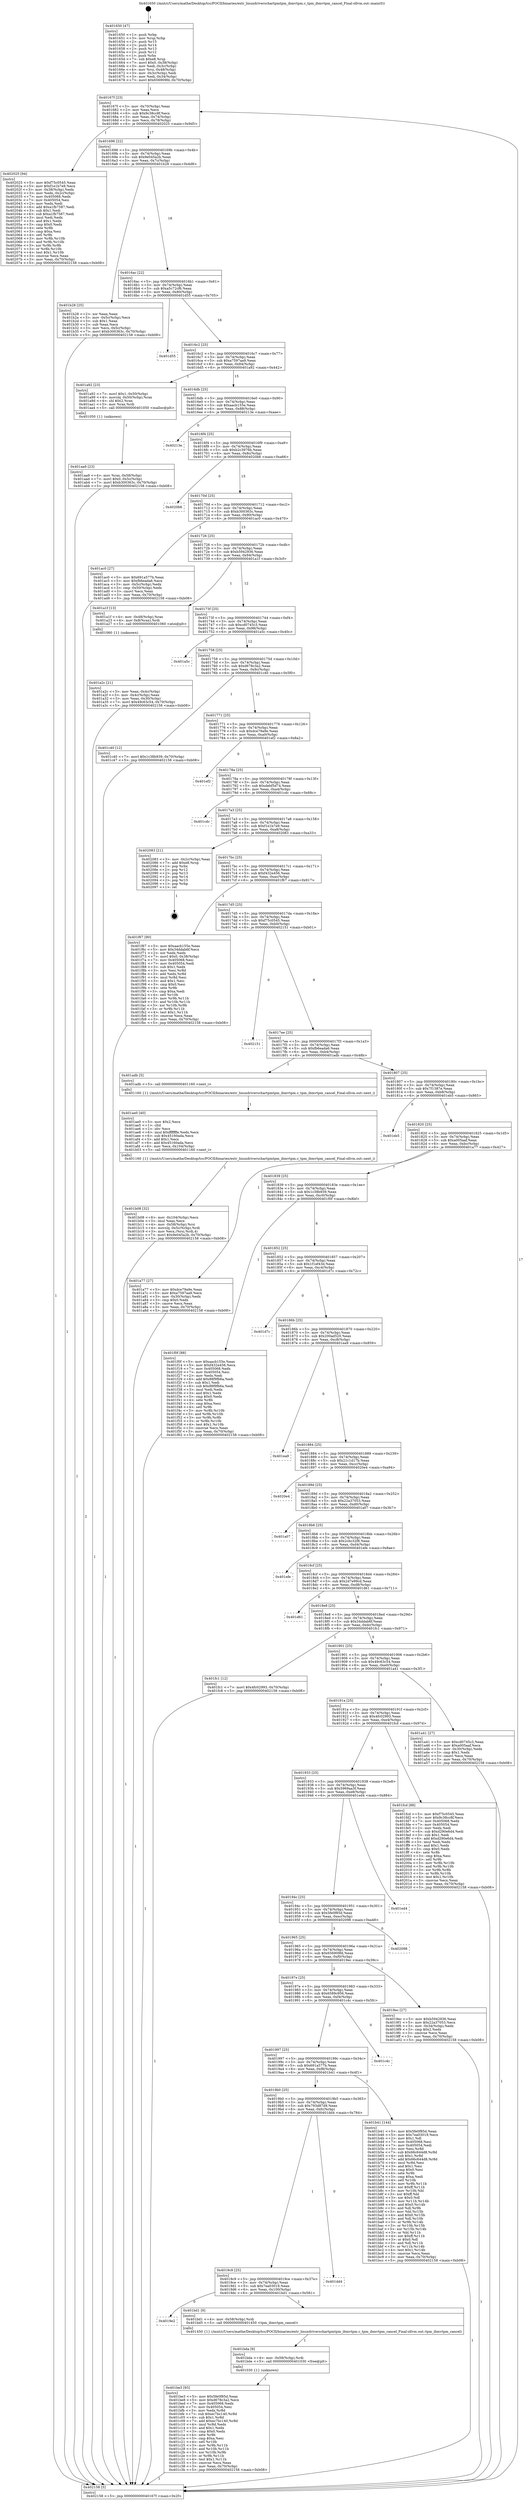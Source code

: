 digraph "0x401650" {
  label = "0x401650 (/mnt/c/Users/mathe/Desktop/tcc/POCII/binaries/extr_linuxdriverschartpmtpm_ibmvtpm.c_tpm_ibmvtpm_cancel_Final-ollvm.out::main(0))"
  labelloc = "t"
  node[shape=record]

  Entry [label="",width=0.3,height=0.3,shape=circle,fillcolor=black,style=filled]
  "0x40167f" [label="{
     0x40167f [23]\l
     | [instrs]\l
     &nbsp;&nbsp;0x40167f \<+3\>: mov -0x70(%rbp),%eax\l
     &nbsp;&nbsp;0x401682 \<+2\>: mov %eax,%ecx\l
     &nbsp;&nbsp;0x401684 \<+6\>: sub $0x9c38cc8f,%ecx\l
     &nbsp;&nbsp;0x40168a \<+3\>: mov %eax,-0x74(%rbp)\l
     &nbsp;&nbsp;0x40168d \<+3\>: mov %ecx,-0x78(%rbp)\l
     &nbsp;&nbsp;0x401690 \<+6\>: je 0000000000402025 \<main+0x9d5\>\l
  }"]
  "0x402025" [label="{
     0x402025 [94]\l
     | [instrs]\l
     &nbsp;&nbsp;0x402025 \<+5\>: mov $0xf75c0545,%eax\l
     &nbsp;&nbsp;0x40202a \<+5\>: mov $0xf1e1b7e9,%ecx\l
     &nbsp;&nbsp;0x40202f \<+3\>: mov -0x38(%rbp),%edx\l
     &nbsp;&nbsp;0x402032 \<+3\>: mov %edx,-0x2c(%rbp)\l
     &nbsp;&nbsp;0x402035 \<+7\>: mov 0x405068,%edx\l
     &nbsp;&nbsp;0x40203c \<+7\>: mov 0x405054,%esi\l
     &nbsp;&nbsp;0x402043 \<+2\>: mov %edx,%edi\l
     &nbsp;&nbsp;0x402045 \<+6\>: add $0xa1fb7587,%edi\l
     &nbsp;&nbsp;0x40204b \<+3\>: sub $0x1,%edi\l
     &nbsp;&nbsp;0x40204e \<+6\>: sub $0xa1fb7587,%edi\l
     &nbsp;&nbsp;0x402054 \<+3\>: imul %edi,%edx\l
     &nbsp;&nbsp;0x402057 \<+3\>: and $0x1,%edx\l
     &nbsp;&nbsp;0x40205a \<+3\>: cmp $0x0,%edx\l
     &nbsp;&nbsp;0x40205d \<+4\>: sete %r8b\l
     &nbsp;&nbsp;0x402061 \<+3\>: cmp $0xa,%esi\l
     &nbsp;&nbsp;0x402064 \<+4\>: setl %r9b\l
     &nbsp;&nbsp;0x402068 \<+3\>: mov %r8b,%r10b\l
     &nbsp;&nbsp;0x40206b \<+3\>: and %r9b,%r10b\l
     &nbsp;&nbsp;0x40206e \<+3\>: xor %r9b,%r8b\l
     &nbsp;&nbsp;0x402071 \<+3\>: or %r8b,%r10b\l
     &nbsp;&nbsp;0x402074 \<+4\>: test $0x1,%r10b\l
     &nbsp;&nbsp;0x402078 \<+3\>: cmovne %ecx,%eax\l
     &nbsp;&nbsp;0x40207b \<+3\>: mov %eax,-0x70(%rbp)\l
     &nbsp;&nbsp;0x40207e \<+5\>: jmp 0000000000402158 \<main+0xb08\>\l
  }"]
  "0x401696" [label="{
     0x401696 [22]\l
     | [instrs]\l
     &nbsp;&nbsp;0x401696 \<+5\>: jmp 000000000040169b \<main+0x4b\>\l
     &nbsp;&nbsp;0x40169b \<+3\>: mov -0x74(%rbp),%eax\l
     &nbsp;&nbsp;0x40169e \<+5\>: sub $0x9e045a2b,%eax\l
     &nbsp;&nbsp;0x4016a3 \<+3\>: mov %eax,-0x7c(%rbp)\l
     &nbsp;&nbsp;0x4016a6 \<+6\>: je 0000000000401b28 \<main+0x4d8\>\l
  }"]
  Exit [label="",width=0.3,height=0.3,shape=circle,fillcolor=black,style=filled,peripheries=2]
  "0x401b28" [label="{
     0x401b28 [25]\l
     | [instrs]\l
     &nbsp;&nbsp;0x401b28 \<+2\>: xor %eax,%eax\l
     &nbsp;&nbsp;0x401b2a \<+3\>: mov -0x5c(%rbp),%ecx\l
     &nbsp;&nbsp;0x401b2d \<+3\>: sub $0x1,%eax\l
     &nbsp;&nbsp;0x401b30 \<+2\>: sub %eax,%ecx\l
     &nbsp;&nbsp;0x401b32 \<+3\>: mov %ecx,-0x5c(%rbp)\l
     &nbsp;&nbsp;0x401b35 \<+7\>: movl $0xb300363c,-0x70(%rbp)\l
     &nbsp;&nbsp;0x401b3c \<+5\>: jmp 0000000000402158 \<main+0xb08\>\l
  }"]
  "0x4016ac" [label="{
     0x4016ac [22]\l
     | [instrs]\l
     &nbsp;&nbsp;0x4016ac \<+5\>: jmp 00000000004016b1 \<main+0x61\>\l
     &nbsp;&nbsp;0x4016b1 \<+3\>: mov -0x74(%rbp),%eax\l
     &nbsp;&nbsp;0x4016b4 \<+5\>: sub $0xa5c72cf6,%eax\l
     &nbsp;&nbsp;0x4016b9 \<+3\>: mov %eax,-0x80(%rbp)\l
     &nbsp;&nbsp;0x4016bc \<+6\>: je 0000000000401d55 \<main+0x705\>\l
  }"]
  "0x401be3" [label="{
     0x401be3 [93]\l
     | [instrs]\l
     &nbsp;&nbsp;0x401be3 \<+5\>: mov $0x5fe0f85d,%eax\l
     &nbsp;&nbsp;0x401be8 \<+5\>: mov $0xd678c3a2,%ecx\l
     &nbsp;&nbsp;0x401bed \<+7\>: mov 0x405068,%edx\l
     &nbsp;&nbsp;0x401bf4 \<+7\>: mov 0x405054,%esi\l
     &nbsp;&nbsp;0x401bfb \<+3\>: mov %edx,%r8d\l
     &nbsp;&nbsp;0x401bfe \<+7\>: sub $0xec7bc140,%r8d\l
     &nbsp;&nbsp;0x401c05 \<+4\>: sub $0x1,%r8d\l
     &nbsp;&nbsp;0x401c09 \<+7\>: add $0xec7bc140,%r8d\l
     &nbsp;&nbsp;0x401c10 \<+4\>: imul %r8d,%edx\l
     &nbsp;&nbsp;0x401c14 \<+3\>: and $0x1,%edx\l
     &nbsp;&nbsp;0x401c17 \<+3\>: cmp $0x0,%edx\l
     &nbsp;&nbsp;0x401c1a \<+4\>: sete %r9b\l
     &nbsp;&nbsp;0x401c1e \<+3\>: cmp $0xa,%esi\l
     &nbsp;&nbsp;0x401c21 \<+4\>: setl %r10b\l
     &nbsp;&nbsp;0x401c25 \<+3\>: mov %r9b,%r11b\l
     &nbsp;&nbsp;0x401c28 \<+3\>: and %r10b,%r11b\l
     &nbsp;&nbsp;0x401c2b \<+3\>: xor %r10b,%r9b\l
     &nbsp;&nbsp;0x401c2e \<+3\>: or %r9b,%r11b\l
     &nbsp;&nbsp;0x401c31 \<+4\>: test $0x1,%r11b\l
     &nbsp;&nbsp;0x401c35 \<+3\>: cmovne %ecx,%eax\l
     &nbsp;&nbsp;0x401c38 \<+3\>: mov %eax,-0x70(%rbp)\l
     &nbsp;&nbsp;0x401c3b \<+5\>: jmp 0000000000402158 \<main+0xb08\>\l
  }"]
  "0x401d55" [label="{
     0x401d55\l
  }", style=dashed]
  "0x4016c2" [label="{
     0x4016c2 [25]\l
     | [instrs]\l
     &nbsp;&nbsp;0x4016c2 \<+5\>: jmp 00000000004016c7 \<main+0x77\>\l
     &nbsp;&nbsp;0x4016c7 \<+3\>: mov -0x74(%rbp),%eax\l
     &nbsp;&nbsp;0x4016ca \<+5\>: sub $0xa7597aa9,%eax\l
     &nbsp;&nbsp;0x4016cf \<+6\>: mov %eax,-0x84(%rbp)\l
     &nbsp;&nbsp;0x4016d5 \<+6\>: je 0000000000401a92 \<main+0x442\>\l
  }"]
  "0x401bda" [label="{
     0x401bda [9]\l
     | [instrs]\l
     &nbsp;&nbsp;0x401bda \<+4\>: mov -0x58(%rbp),%rdi\l
     &nbsp;&nbsp;0x401bde \<+5\>: call 0000000000401030 \<free@plt\>\l
     | [calls]\l
     &nbsp;&nbsp;0x401030 \{1\} (unknown)\l
  }"]
  "0x401a92" [label="{
     0x401a92 [23]\l
     | [instrs]\l
     &nbsp;&nbsp;0x401a92 \<+7\>: movl $0x1,-0x50(%rbp)\l
     &nbsp;&nbsp;0x401a99 \<+4\>: movslq -0x50(%rbp),%rax\l
     &nbsp;&nbsp;0x401a9d \<+4\>: shl $0x2,%rax\l
     &nbsp;&nbsp;0x401aa1 \<+3\>: mov %rax,%rdi\l
     &nbsp;&nbsp;0x401aa4 \<+5\>: call 0000000000401050 \<malloc@plt\>\l
     | [calls]\l
     &nbsp;&nbsp;0x401050 \{1\} (unknown)\l
  }"]
  "0x4016db" [label="{
     0x4016db [25]\l
     | [instrs]\l
     &nbsp;&nbsp;0x4016db \<+5\>: jmp 00000000004016e0 \<main+0x90\>\l
     &nbsp;&nbsp;0x4016e0 \<+3\>: mov -0x74(%rbp),%eax\l
     &nbsp;&nbsp;0x4016e3 \<+5\>: sub $0xaacb155e,%eax\l
     &nbsp;&nbsp;0x4016e8 \<+6\>: mov %eax,-0x88(%rbp)\l
     &nbsp;&nbsp;0x4016ee \<+6\>: je 000000000040213e \<main+0xaee\>\l
  }"]
  "0x4019e2" [label="{
     0x4019e2\l
  }", style=dashed]
  "0x40213e" [label="{
     0x40213e\l
  }", style=dashed]
  "0x4016f4" [label="{
     0x4016f4 [25]\l
     | [instrs]\l
     &nbsp;&nbsp;0x4016f4 \<+5\>: jmp 00000000004016f9 \<main+0xa9\>\l
     &nbsp;&nbsp;0x4016f9 \<+3\>: mov -0x74(%rbp),%eax\l
     &nbsp;&nbsp;0x4016fc \<+5\>: sub $0xb2c3976b,%eax\l
     &nbsp;&nbsp;0x401701 \<+6\>: mov %eax,-0x8c(%rbp)\l
     &nbsp;&nbsp;0x401707 \<+6\>: je 00000000004020b6 \<main+0xa66\>\l
  }"]
  "0x401bd1" [label="{
     0x401bd1 [9]\l
     | [instrs]\l
     &nbsp;&nbsp;0x401bd1 \<+4\>: mov -0x58(%rbp),%rdi\l
     &nbsp;&nbsp;0x401bd5 \<+5\>: call 0000000000401450 \<tpm_ibmvtpm_cancel\>\l
     | [calls]\l
     &nbsp;&nbsp;0x401450 \{1\} (/mnt/c/Users/mathe/Desktop/tcc/POCII/binaries/extr_linuxdriverschartpmtpm_ibmvtpm.c_tpm_ibmvtpm_cancel_Final-ollvm.out::tpm_ibmvtpm_cancel)\l
  }"]
  "0x4020b6" [label="{
     0x4020b6\l
  }", style=dashed]
  "0x40170d" [label="{
     0x40170d [25]\l
     | [instrs]\l
     &nbsp;&nbsp;0x40170d \<+5\>: jmp 0000000000401712 \<main+0xc2\>\l
     &nbsp;&nbsp;0x401712 \<+3\>: mov -0x74(%rbp),%eax\l
     &nbsp;&nbsp;0x401715 \<+5\>: sub $0xb300363c,%eax\l
     &nbsp;&nbsp;0x40171a \<+6\>: mov %eax,-0x90(%rbp)\l
     &nbsp;&nbsp;0x401720 \<+6\>: je 0000000000401ac0 \<main+0x470\>\l
  }"]
  "0x4019c9" [label="{
     0x4019c9 [25]\l
     | [instrs]\l
     &nbsp;&nbsp;0x4019c9 \<+5\>: jmp 00000000004019ce \<main+0x37e\>\l
     &nbsp;&nbsp;0x4019ce \<+3\>: mov -0x74(%rbp),%eax\l
     &nbsp;&nbsp;0x4019d1 \<+5\>: sub $0x7ea03019,%eax\l
     &nbsp;&nbsp;0x4019d6 \<+6\>: mov %eax,-0x100(%rbp)\l
     &nbsp;&nbsp;0x4019dc \<+6\>: je 0000000000401bd1 \<main+0x581\>\l
  }"]
  "0x401ac0" [label="{
     0x401ac0 [27]\l
     | [instrs]\l
     &nbsp;&nbsp;0x401ac0 \<+5\>: mov $0x691a577b,%eax\l
     &nbsp;&nbsp;0x401ac5 \<+5\>: mov $0xfb6eada6,%ecx\l
     &nbsp;&nbsp;0x401aca \<+3\>: mov -0x5c(%rbp),%edx\l
     &nbsp;&nbsp;0x401acd \<+3\>: cmp -0x50(%rbp),%edx\l
     &nbsp;&nbsp;0x401ad0 \<+3\>: cmovl %ecx,%eax\l
     &nbsp;&nbsp;0x401ad3 \<+3\>: mov %eax,-0x70(%rbp)\l
     &nbsp;&nbsp;0x401ad6 \<+5\>: jmp 0000000000402158 \<main+0xb08\>\l
  }"]
  "0x401726" [label="{
     0x401726 [25]\l
     | [instrs]\l
     &nbsp;&nbsp;0x401726 \<+5\>: jmp 000000000040172b \<main+0xdb\>\l
     &nbsp;&nbsp;0x40172b \<+3\>: mov -0x74(%rbp),%eax\l
     &nbsp;&nbsp;0x40172e \<+5\>: sub $0xb5942936,%eax\l
     &nbsp;&nbsp;0x401733 \<+6\>: mov %eax,-0x94(%rbp)\l
     &nbsp;&nbsp;0x401739 \<+6\>: je 0000000000401a1f \<main+0x3cf\>\l
  }"]
  "0x401dd4" [label="{
     0x401dd4\l
  }", style=dashed]
  "0x401a1f" [label="{
     0x401a1f [13]\l
     | [instrs]\l
     &nbsp;&nbsp;0x401a1f \<+4\>: mov -0x48(%rbp),%rax\l
     &nbsp;&nbsp;0x401a23 \<+4\>: mov 0x8(%rax),%rdi\l
     &nbsp;&nbsp;0x401a27 \<+5\>: call 0000000000401060 \<atoi@plt\>\l
     | [calls]\l
     &nbsp;&nbsp;0x401060 \{1\} (unknown)\l
  }"]
  "0x40173f" [label="{
     0x40173f [25]\l
     | [instrs]\l
     &nbsp;&nbsp;0x40173f \<+5\>: jmp 0000000000401744 \<main+0xf4\>\l
     &nbsp;&nbsp;0x401744 \<+3\>: mov -0x74(%rbp),%eax\l
     &nbsp;&nbsp;0x401747 \<+5\>: sub $0xcd0745c3,%eax\l
     &nbsp;&nbsp;0x40174c \<+6\>: mov %eax,-0x98(%rbp)\l
     &nbsp;&nbsp;0x401752 \<+6\>: je 0000000000401a5c \<main+0x40c\>\l
  }"]
  "0x4019b0" [label="{
     0x4019b0 [25]\l
     | [instrs]\l
     &nbsp;&nbsp;0x4019b0 \<+5\>: jmp 00000000004019b5 \<main+0x365\>\l
     &nbsp;&nbsp;0x4019b5 \<+3\>: mov -0x74(%rbp),%eax\l
     &nbsp;&nbsp;0x4019b8 \<+5\>: sub $0x793d87d9,%eax\l
     &nbsp;&nbsp;0x4019bd \<+6\>: mov %eax,-0xfc(%rbp)\l
     &nbsp;&nbsp;0x4019c3 \<+6\>: je 0000000000401dd4 \<main+0x784\>\l
  }"]
  "0x401a5c" [label="{
     0x401a5c\l
  }", style=dashed]
  "0x401758" [label="{
     0x401758 [25]\l
     | [instrs]\l
     &nbsp;&nbsp;0x401758 \<+5\>: jmp 000000000040175d \<main+0x10d\>\l
     &nbsp;&nbsp;0x40175d \<+3\>: mov -0x74(%rbp),%eax\l
     &nbsp;&nbsp;0x401760 \<+5\>: sub $0xd678c3a2,%eax\l
     &nbsp;&nbsp;0x401765 \<+6\>: mov %eax,-0x9c(%rbp)\l
     &nbsp;&nbsp;0x40176b \<+6\>: je 0000000000401c40 \<main+0x5f0\>\l
  }"]
  "0x401b41" [label="{
     0x401b41 [144]\l
     | [instrs]\l
     &nbsp;&nbsp;0x401b41 \<+5\>: mov $0x5fe0f85d,%eax\l
     &nbsp;&nbsp;0x401b46 \<+5\>: mov $0x7ea03019,%ecx\l
     &nbsp;&nbsp;0x401b4b \<+2\>: mov $0x1,%dl\l
     &nbsp;&nbsp;0x401b4d \<+7\>: mov 0x405068,%esi\l
     &nbsp;&nbsp;0x401b54 \<+7\>: mov 0x405054,%edi\l
     &nbsp;&nbsp;0x401b5b \<+3\>: mov %esi,%r8d\l
     &nbsp;&nbsp;0x401b5e \<+7\>: sub $0x66c644d8,%r8d\l
     &nbsp;&nbsp;0x401b65 \<+4\>: sub $0x1,%r8d\l
     &nbsp;&nbsp;0x401b69 \<+7\>: add $0x66c644d8,%r8d\l
     &nbsp;&nbsp;0x401b70 \<+4\>: imul %r8d,%esi\l
     &nbsp;&nbsp;0x401b74 \<+3\>: and $0x1,%esi\l
     &nbsp;&nbsp;0x401b77 \<+3\>: cmp $0x0,%esi\l
     &nbsp;&nbsp;0x401b7a \<+4\>: sete %r9b\l
     &nbsp;&nbsp;0x401b7e \<+3\>: cmp $0xa,%edi\l
     &nbsp;&nbsp;0x401b81 \<+4\>: setl %r10b\l
     &nbsp;&nbsp;0x401b85 \<+3\>: mov %r9b,%r11b\l
     &nbsp;&nbsp;0x401b88 \<+4\>: xor $0xff,%r11b\l
     &nbsp;&nbsp;0x401b8c \<+3\>: mov %r10b,%bl\l
     &nbsp;&nbsp;0x401b8f \<+3\>: xor $0xff,%bl\l
     &nbsp;&nbsp;0x401b92 \<+3\>: xor $0x0,%dl\l
     &nbsp;&nbsp;0x401b95 \<+3\>: mov %r11b,%r14b\l
     &nbsp;&nbsp;0x401b98 \<+4\>: and $0x0,%r14b\l
     &nbsp;&nbsp;0x401b9c \<+3\>: and %dl,%r9b\l
     &nbsp;&nbsp;0x401b9f \<+3\>: mov %bl,%r15b\l
     &nbsp;&nbsp;0x401ba2 \<+4\>: and $0x0,%r15b\l
     &nbsp;&nbsp;0x401ba6 \<+3\>: and %dl,%r10b\l
     &nbsp;&nbsp;0x401ba9 \<+3\>: or %r9b,%r14b\l
     &nbsp;&nbsp;0x401bac \<+3\>: or %r10b,%r15b\l
     &nbsp;&nbsp;0x401baf \<+3\>: xor %r15b,%r14b\l
     &nbsp;&nbsp;0x401bb2 \<+3\>: or %bl,%r11b\l
     &nbsp;&nbsp;0x401bb5 \<+4\>: xor $0xff,%r11b\l
     &nbsp;&nbsp;0x401bb9 \<+3\>: or $0x0,%dl\l
     &nbsp;&nbsp;0x401bbc \<+3\>: and %dl,%r11b\l
     &nbsp;&nbsp;0x401bbf \<+3\>: or %r11b,%r14b\l
     &nbsp;&nbsp;0x401bc2 \<+4\>: test $0x1,%r14b\l
     &nbsp;&nbsp;0x401bc6 \<+3\>: cmovne %ecx,%eax\l
     &nbsp;&nbsp;0x401bc9 \<+3\>: mov %eax,-0x70(%rbp)\l
     &nbsp;&nbsp;0x401bcc \<+5\>: jmp 0000000000402158 \<main+0xb08\>\l
  }"]
  "0x401c40" [label="{
     0x401c40 [12]\l
     | [instrs]\l
     &nbsp;&nbsp;0x401c40 \<+7\>: movl $0x1c38b939,-0x70(%rbp)\l
     &nbsp;&nbsp;0x401c47 \<+5\>: jmp 0000000000402158 \<main+0xb08\>\l
  }"]
  "0x401771" [label="{
     0x401771 [25]\l
     | [instrs]\l
     &nbsp;&nbsp;0x401771 \<+5\>: jmp 0000000000401776 \<main+0x126\>\l
     &nbsp;&nbsp;0x401776 \<+3\>: mov -0x74(%rbp),%eax\l
     &nbsp;&nbsp;0x401779 \<+5\>: sub $0xdce79a9e,%eax\l
     &nbsp;&nbsp;0x40177e \<+6\>: mov %eax,-0xa0(%rbp)\l
     &nbsp;&nbsp;0x401784 \<+6\>: je 0000000000401ef2 \<main+0x8a2\>\l
  }"]
  "0x401997" [label="{
     0x401997 [25]\l
     | [instrs]\l
     &nbsp;&nbsp;0x401997 \<+5\>: jmp 000000000040199c \<main+0x34c\>\l
     &nbsp;&nbsp;0x40199c \<+3\>: mov -0x74(%rbp),%eax\l
     &nbsp;&nbsp;0x40199f \<+5\>: sub $0x691a577b,%eax\l
     &nbsp;&nbsp;0x4019a4 \<+6\>: mov %eax,-0xf8(%rbp)\l
     &nbsp;&nbsp;0x4019aa \<+6\>: je 0000000000401b41 \<main+0x4f1\>\l
  }"]
  "0x401ef2" [label="{
     0x401ef2\l
  }", style=dashed]
  "0x40178a" [label="{
     0x40178a [25]\l
     | [instrs]\l
     &nbsp;&nbsp;0x40178a \<+5\>: jmp 000000000040178f \<main+0x13f\>\l
     &nbsp;&nbsp;0x40178f \<+3\>: mov -0x74(%rbp),%eax\l
     &nbsp;&nbsp;0x401792 \<+5\>: sub $0xdebf5d74,%eax\l
     &nbsp;&nbsp;0x401797 \<+6\>: mov %eax,-0xa4(%rbp)\l
     &nbsp;&nbsp;0x40179d \<+6\>: je 0000000000401cdc \<main+0x68c\>\l
  }"]
  "0x401c4c" [label="{
     0x401c4c\l
  }", style=dashed]
  "0x401cdc" [label="{
     0x401cdc\l
  }", style=dashed]
  "0x4017a3" [label="{
     0x4017a3 [25]\l
     | [instrs]\l
     &nbsp;&nbsp;0x4017a3 \<+5\>: jmp 00000000004017a8 \<main+0x158\>\l
     &nbsp;&nbsp;0x4017a8 \<+3\>: mov -0x74(%rbp),%eax\l
     &nbsp;&nbsp;0x4017ab \<+5\>: sub $0xf1e1b7e9,%eax\l
     &nbsp;&nbsp;0x4017b0 \<+6\>: mov %eax,-0xa8(%rbp)\l
     &nbsp;&nbsp;0x4017b6 \<+6\>: je 0000000000402083 \<main+0xa33\>\l
  }"]
  "0x401b08" [label="{
     0x401b08 [32]\l
     | [instrs]\l
     &nbsp;&nbsp;0x401b08 \<+6\>: mov -0x104(%rbp),%ecx\l
     &nbsp;&nbsp;0x401b0e \<+3\>: imul %eax,%ecx\l
     &nbsp;&nbsp;0x401b11 \<+4\>: mov -0x58(%rbp),%rsi\l
     &nbsp;&nbsp;0x401b15 \<+4\>: movslq -0x5c(%rbp),%rdi\l
     &nbsp;&nbsp;0x401b19 \<+3\>: mov %ecx,(%rsi,%rdi,4)\l
     &nbsp;&nbsp;0x401b1c \<+7\>: movl $0x9e045a2b,-0x70(%rbp)\l
     &nbsp;&nbsp;0x401b23 \<+5\>: jmp 0000000000402158 \<main+0xb08\>\l
  }"]
  "0x402083" [label="{
     0x402083 [21]\l
     | [instrs]\l
     &nbsp;&nbsp;0x402083 \<+3\>: mov -0x2c(%rbp),%eax\l
     &nbsp;&nbsp;0x402086 \<+7\>: add $0xe8,%rsp\l
     &nbsp;&nbsp;0x40208d \<+1\>: pop %rbx\l
     &nbsp;&nbsp;0x40208e \<+2\>: pop %r12\l
     &nbsp;&nbsp;0x402090 \<+2\>: pop %r13\l
     &nbsp;&nbsp;0x402092 \<+2\>: pop %r14\l
     &nbsp;&nbsp;0x402094 \<+2\>: pop %r15\l
     &nbsp;&nbsp;0x402096 \<+1\>: pop %rbp\l
     &nbsp;&nbsp;0x402097 \<+1\>: ret\l
  }"]
  "0x4017bc" [label="{
     0x4017bc [25]\l
     | [instrs]\l
     &nbsp;&nbsp;0x4017bc \<+5\>: jmp 00000000004017c1 \<main+0x171\>\l
     &nbsp;&nbsp;0x4017c1 \<+3\>: mov -0x74(%rbp),%eax\l
     &nbsp;&nbsp;0x4017c4 \<+5\>: sub $0xf432e456,%eax\l
     &nbsp;&nbsp;0x4017c9 \<+6\>: mov %eax,-0xac(%rbp)\l
     &nbsp;&nbsp;0x4017cf \<+6\>: je 0000000000401f67 \<main+0x917\>\l
  }"]
  "0x401ae0" [label="{
     0x401ae0 [40]\l
     | [instrs]\l
     &nbsp;&nbsp;0x401ae0 \<+5\>: mov $0x2,%ecx\l
     &nbsp;&nbsp;0x401ae5 \<+1\>: cltd\l
     &nbsp;&nbsp;0x401ae6 \<+2\>: idiv %ecx\l
     &nbsp;&nbsp;0x401ae8 \<+6\>: imul $0xfffffffe,%edx,%ecx\l
     &nbsp;&nbsp;0x401aee \<+6\>: sub $0x45160ada,%ecx\l
     &nbsp;&nbsp;0x401af4 \<+3\>: add $0x1,%ecx\l
     &nbsp;&nbsp;0x401af7 \<+6\>: add $0x45160ada,%ecx\l
     &nbsp;&nbsp;0x401afd \<+6\>: mov %ecx,-0x104(%rbp)\l
     &nbsp;&nbsp;0x401b03 \<+5\>: call 0000000000401160 \<next_i\>\l
     | [calls]\l
     &nbsp;&nbsp;0x401160 \{1\} (/mnt/c/Users/mathe/Desktop/tcc/POCII/binaries/extr_linuxdriverschartpmtpm_ibmvtpm.c_tpm_ibmvtpm_cancel_Final-ollvm.out::next_i)\l
  }"]
  "0x401f67" [label="{
     0x401f67 [90]\l
     | [instrs]\l
     &nbsp;&nbsp;0x401f67 \<+5\>: mov $0xaacb155e,%eax\l
     &nbsp;&nbsp;0x401f6c \<+5\>: mov $0x34ddab6f,%ecx\l
     &nbsp;&nbsp;0x401f71 \<+2\>: xor %edx,%edx\l
     &nbsp;&nbsp;0x401f73 \<+7\>: movl $0x0,-0x38(%rbp)\l
     &nbsp;&nbsp;0x401f7a \<+7\>: mov 0x405068,%esi\l
     &nbsp;&nbsp;0x401f81 \<+7\>: mov 0x405054,%edi\l
     &nbsp;&nbsp;0x401f88 \<+3\>: sub $0x1,%edx\l
     &nbsp;&nbsp;0x401f8b \<+3\>: mov %esi,%r8d\l
     &nbsp;&nbsp;0x401f8e \<+3\>: add %edx,%r8d\l
     &nbsp;&nbsp;0x401f91 \<+4\>: imul %r8d,%esi\l
     &nbsp;&nbsp;0x401f95 \<+3\>: and $0x1,%esi\l
     &nbsp;&nbsp;0x401f98 \<+3\>: cmp $0x0,%esi\l
     &nbsp;&nbsp;0x401f9b \<+4\>: sete %r9b\l
     &nbsp;&nbsp;0x401f9f \<+3\>: cmp $0xa,%edi\l
     &nbsp;&nbsp;0x401fa2 \<+4\>: setl %r10b\l
     &nbsp;&nbsp;0x401fa6 \<+3\>: mov %r9b,%r11b\l
     &nbsp;&nbsp;0x401fa9 \<+3\>: and %r10b,%r11b\l
     &nbsp;&nbsp;0x401fac \<+3\>: xor %r10b,%r9b\l
     &nbsp;&nbsp;0x401faf \<+3\>: or %r9b,%r11b\l
     &nbsp;&nbsp;0x401fb2 \<+4\>: test $0x1,%r11b\l
     &nbsp;&nbsp;0x401fb6 \<+3\>: cmovne %ecx,%eax\l
     &nbsp;&nbsp;0x401fb9 \<+3\>: mov %eax,-0x70(%rbp)\l
     &nbsp;&nbsp;0x401fbc \<+5\>: jmp 0000000000402158 \<main+0xb08\>\l
  }"]
  "0x4017d5" [label="{
     0x4017d5 [25]\l
     | [instrs]\l
     &nbsp;&nbsp;0x4017d5 \<+5\>: jmp 00000000004017da \<main+0x18a\>\l
     &nbsp;&nbsp;0x4017da \<+3\>: mov -0x74(%rbp),%eax\l
     &nbsp;&nbsp;0x4017dd \<+5\>: sub $0xf75c0545,%eax\l
     &nbsp;&nbsp;0x4017e2 \<+6\>: mov %eax,-0xb0(%rbp)\l
     &nbsp;&nbsp;0x4017e8 \<+6\>: je 0000000000402151 \<main+0xb01\>\l
  }"]
  "0x401aa9" [label="{
     0x401aa9 [23]\l
     | [instrs]\l
     &nbsp;&nbsp;0x401aa9 \<+4\>: mov %rax,-0x58(%rbp)\l
     &nbsp;&nbsp;0x401aad \<+7\>: movl $0x0,-0x5c(%rbp)\l
     &nbsp;&nbsp;0x401ab4 \<+7\>: movl $0xb300363c,-0x70(%rbp)\l
     &nbsp;&nbsp;0x401abb \<+5\>: jmp 0000000000402158 \<main+0xb08\>\l
  }"]
  "0x402151" [label="{
     0x402151\l
  }", style=dashed]
  "0x4017ee" [label="{
     0x4017ee [25]\l
     | [instrs]\l
     &nbsp;&nbsp;0x4017ee \<+5\>: jmp 00000000004017f3 \<main+0x1a3\>\l
     &nbsp;&nbsp;0x4017f3 \<+3\>: mov -0x74(%rbp),%eax\l
     &nbsp;&nbsp;0x4017f6 \<+5\>: sub $0xfb6eada6,%eax\l
     &nbsp;&nbsp;0x4017fb \<+6\>: mov %eax,-0xb4(%rbp)\l
     &nbsp;&nbsp;0x401801 \<+6\>: je 0000000000401adb \<main+0x48b\>\l
  }"]
  "0x401a2c" [label="{
     0x401a2c [21]\l
     | [instrs]\l
     &nbsp;&nbsp;0x401a2c \<+3\>: mov %eax,-0x4c(%rbp)\l
     &nbsp;&nbsp;0x401a2f \<+3\>: mov -0x4c(%rbp),%eax\l
     &nbsp;&nbsp;0x401a32 \<+3\>: mov %eax,-0x30(%rbp)\l
     &nbsp;&nbsp;0x401a35 \<+7\>: movl $0x49c63c54,-0x70(%rbp)\l
     &nbsp;&nbsp;0x401a3c \<+5\>: jmp 0000000000402158 \<main+0xb08\>\l
  }"]
  "0x401adb" [label="{
     0x401adb [5]\l
     | [instrs]\l
     &nbsp;&nbsp;0x401adb \<+5\>: call 0000000000401160 \<next_i\>\l
     | [calls]\l
     &nbsp;&nbsp;0x401160 \{1\} (/mnt/c/Users/mathe/Desktop/tcc/POCII/binaries/extr_linuxdriverschartpmtpm_ibmvtpm.c_tpm_ibmvtpm_cancel_Final-ollvm.out::next_i)\l
  }"]
  "0x401807" [label="{
     0x401807 [25]\l
     | [instrs]\l
     &nbsp;&nbsp;0x401807 \<+5\>: jmp 000000000040180c \<main+0x1bc\>\l
     &nbsp;&nbsp;0x40180c \<+3\>: mov -0x74(%rbp),%eax\l
     &nbsp;&nbsp;0x40180f \<+5\>: sub $0x7f1387e,%eax\l
     &nbsp;&nbsp;0x401814 \<+6\>: mov %eax,-0xb8(%rbp)\l
     &nbsp;&nbsp;0x40181a \<+6\>: je 0000000000401eb5 \<main+0x865\>\l
  }"]
  "0x401650" [label="{
     0x401650 [47]\l
     | [instrs]\l
     &nbsp;&nbsp;0x401650 \<+1\>: push %rbp\l
     &nbsp;&nbsp;0x401651 \<+3\>: mov %rsp,%rbp\l
     &nbsp;&nbsp;0x401654 \<+2\>: push %r15\l
     &nbsp;&nbsp;0x401656 \<+2\>: push %r14\l
     &nbsp;&nbsp;0x401658 \<+2\>: push %r13\l
     &nbsp;&nbsp;0x40165a \<+2\>: push %r12\l
     &nbsp;&nbsp;0x40165c \<+1\>: push %rbx\l
     &nbsp;&nbsp;0x40165d \<+7\>: sub $0xe8,%rsp\l
     &nbsp;&nbsp;0x401664 \<+7\>: movl $0x0,-0x38(%rbp)\l
     &nbsp;&nbsp;0x40166b \<+3\>: mov %edi,-0x3c(%rbp)\l
     &nbsp;&nbsp;0x40166e \<+4\>: mov %rsi,-0x48(%rbp)\l
     &nbsp;&nbsp;0x401672 \<+3\>: mov -0x3c(%rbp),%edi\l
     &nbsp;&nbsp;0x401675 \<+3\>: mov %edi,-0x34(%rbp)\l
     &nbsp;&nbsp;0x401678 \<+7\>: movl $0x656909fd,-0x70(%rbp)\l
  }"]
  "0x401eb5" [label="{
     0x401eb5\l
  }", style=dashed]
  "0x401820" [label="{
     0x401820 [25]\l
     | [instrs]\l
     &nbsp;&nbsp;0x401820 \<+5\>: jmp 0000000000401825 \<main+0x1d5\>\l
     &nbsp;&nbsp;0x401825 \<+3\>: mov -0x74(%rbp),%eax\l
     &nbsp;&nbsp;0x401828 \<+5\>: sub $0xa005aaf,%eax\l
     &nbsp;&nbsp;0x40182d \<+6\>: mov %eax,-0xbc(%rbp)\l
     &nbsp;&nbsp;0x401833 \<+6\>: je 0000000000401a77 \<main+0x427\>\l
  }"]
  "0x402158" [label="{
     0x402158 [5]\l
     | [instrs]\l
     &nbsp;&nbsp;0x402158 \<+5\>: jmp 000000000040167f \<main+0x2f\>\l
  }"]
  "0x401a77" [label="{
     0x401a77 [27]\l
     | [instrs]\l
     &nbsp;&nbsp;0x401a77 \<+5\>: mov $0xdce79a9e,%eax\l
     &nbsp;&nbsp;0x401a7c \<+5\>: mov $0xa7597aa9,%ecx\l
     &nbsp;&nbsp;0x401a81 \<+3\>: mov -0x30(%rbp),%edx\l
     &nbsp;&nbsp;0x401a84 \<+3\>: cmp $0x0,%edx\l
     &nbsp;&nbsp;0x401a87 \<+3\>: cmove %ecx,%eax\l
     &nbsp;&nbsp;0x401a8a \<+3\>: mov %eax,-0x70(%rbp)\l
     &nbsp;&nbsp;0x401a8d \<+5\>: jmp 0000000000402158 \<main+0xb08\>\l
  }"]
  "0x401839" [label="{
     0x401839 [25]\l
     | [instrs]\l
     &nbsp;&nbsp;0x401839 \<+5\>: jmp 000000000040183e \<main+0x1ee\>\l
     &nbsp;&nbsp;0x40183e \<+3\>: mov -0x74(%rbp),%eax\l
     &nbsp;&nbsp;0x401841 \<+5\>: sub $0x1c38b939,%eax\l
     &nbsp;&nbsp;0x401846 \<+6\>: mov %eax,-0xc0(%rbp)\l
     &nbsp;&nbsp;0x40184c \<+6\>: je 0000000000401f0f \<main+0x8bf\>\l
  }"]
  "0x40197e" [label="{
     0x40197e [25]\l
     | [instrs]\l
     &nbsp;&nbsp;0x40197e \<+5\>: jmp 0000000000401983 \<main+0x333\>\l
     &nbsp;&nbsp;0x401983 \<+3\>: mov -0x74(%rbp),%eax\l
     &nbsp;&nbsp;0x401986 \<+5\>: sub $0x6589c956,%eax\l
     &nbsp;&nbsp;0x40198b \<+6\>: mov %eax,-0xf4(%rbp)\l
     &nbsp;&nbsp;0x401991 \<+6\>: je 0000000000401c4c \<main+0x5fc\>\l
  }"]
  "0x401f0f" [label="{
     0x401f0f [88]\l
     | [instrs]\l
     &nbsp;&nbsp;0x401f0f \<+5\>: mov $0xaacb155e,%eax\l
     &nbsp;&nbsp;0x401f14 \<+5\>: mov $0xf432e456,%ecx\l
     &nbsp;&nbsp;0x401f19 \<+7\>: mov 0x405068,%edx\l
     &nbsp;&nbsp;0x401f20 \<+7\>: mov 0x405054,%esi\l
     &nbsp;&nbsp;0x401f27 \<+2\>: mov %edx,%edi\l
     &nbsp;&nbsp;0x401f29 \<+6\>: add $0x88f9fb6a,%edi\l
     &nbsp;&nbsp;0x401f2f \<+3\>: sub $0x1,%edi\l
     &nbsp;&nbsp;0x401f32 \<+6\>: sub $0x88f9fb6a,%edi\l
     &nbsp;&nbsp;0x401f38 \<+3\>: imul %edi,%edx\l
     &nbsp;&nbsp;0x401f3b \<+3\>: and $0x1,%edx\l
     &nbsp;&nbsp;0x401f3e \<+3\>: cmp $0x0,%edx\l
     &nbsp;&nbsp;0x401f41 \<+4\>: sete %r8b\l
     &nbsp;&nbsp;0x401f45 \<+3\>: cmp $0xa,%esi\l
     &nbsp;&nbsp;0x401f48 \<+4\>: setl %r9b\l
     &nbsp;&nbsp;0x401f4c \<+3\>: mov %r8b,%r10b\l
     &nbsp;&nbsp;0x401f4f \<+3\>: and %r9b,%r10b\l
     &nbsp;&nbsp;0x401f52 \<+3\>: xor %r9b,%r8b\l
     &nbsp;&nbsp;0x401f55 \<+3\>: or %r8b,%r10b\l
     &nbsp;&nbsp;0x401f58 \<+4\>: test $0x1,%r10b\l
     &nbsp;&nbsp;0x401f5c \<+3\>: cmovne %ecx,%eax\l
     &nbsp;&nbsp;0x401f5f \<+3\>: mov %eax,-0x70(%rbp)\l
     &nbsp;&nbsp;0x401f62 \<+5\>: jmp 0000000000402158 \<main+0xb08\>\l
  }"]
  "0x401852" [label="{
     0x401852 [25]\l
     | [instrs]\l
     &nbsp;&nbsp;0x401852 \<+5\>: jmp 0000000000401857 \<main+0x207\>\l
     &nbsp;&nbsp;0x401857 \<+3\>: mov -0x74(%rbp),%eax\l
     &nbsp;&nbsp;0x40185a \<+5\>: sub $0x1f1ef43d,%eax\l
     &nbsp;&nbsp;0x40185f \<+6\>: mov %eax,-0xc4(%rbp)\l
     &nbsp;&nbsp;0x401865 \<+6\>: je 0000000000401d7c \<main+0x72c\>\l
  }"]
  "0x4019ec" [label="{
     0x4019ec [27]\l
     | [instrs]\l
     &nbsp;&nbsp;0x4019ec \<+5\>: mov $0xb5942936,%eax\l
     &nbsp;&nbsp;0x4019f1 \<+5\>: mov $0x22a37053,%ecx\l
     &nbsp;&nbsp;0x4019f6 \<+3\>: mov -0x34(%rbp),%edx\l
     &nbsp;&nbsp;0x4019f9 \<+3\>: cmp $0x2,%edx\l
     &nbsp;&nbsp;0x4019fc \<+3\>: cmovne %ecx,%eax\l
     &nbsp;&nbsp;0x4019ff \<+3\>: mov %eax,-0x70(%rbp)\l
     &nbsp;&nbsp;0x401a02 \<+5\>: jmp 0000000000402158 \<main+0xb08\>\l
  }"]
  "0x401d7c" [label="{
     0x401d7c\l
  }", style=dashed]
  "0x40186b" [label="{
     0x40186b [25]\l
     | [instrs]\l
     &nbsp;&nbsp;0x40186b \<+5\>: jmp 0000000000401870 \<main+0x220\>\l
     &nbsp;&nbsp;0x401870 \<+3\>: mov -0x74(%rbp),%eax\l
     &nbsp;&nbsp;0x401873 \<+5\>: sub $0x200ad520,%eax\l
     &nbsp;&nbsp;0x401878 \<+6\>: mov %eax,-0xc8(%rbp)\l
     &nbsp;&nbsp;0x40187e \<+6\>: je 0000000000401ea9 \<main+0x859\>\l
  }"]
  "0x401965" [label="{
     0x401965 [25]\l
     | [instrs]\l
     &nbsp;&nbsp;0x401965 \<+5\>: jmp 000000000040196a \<main+0x31a\>\l
     &nbsp;&nbsp;0x40196a \<+3\>: mov -0x74(%rbp),%eax\l
     &nbsp;&nbsp;0x40196d \<+5\>: sub $0x656909fd,%eax\l
     &nbsp;&nbsp;0x401972 \<+6\>: mov %eax,-0xf0(%rbp)\l
     &nbsp;&nbsp;0x401978 \<+6\>: je 00000000004019ec \<main+0x39c\>\l
  }"]
  "0x401ea9" [label="{
     0x401ea9\l
  }", style=dashed]
  "0x401884" [label="{
     0x401884 [25]\l
     | [instrs]\l
     &nbsp;&nbsp;0x401884 \<+5\>: jmp 0000000000401889 \<main+0x239\>\l
     &nbsp;&nbsp;0x401889 \<+3\>: mov -0x74(%rbp),%eax\l
     &nbsp;&nbsp;0x40188c \<+5\>: sub $0x21c1d17b,%eax\l
     &nbsp;&nbsp;0x401891 \<+6\>: mov %eax,-0xcc(%rbp)\l
     &nbsp;&nbsp;0x401897 \<+6\>: je 00000000004020e4 \<main+0xa94\>\l
  }"]
  "0x402098" [label="{
     0x402098\l
  }", style=dashed]
  "0x4020e4" [label="{
     0x4020e4\l
  }", style=dashed]
  "0x40189d" [label="{
     0x40189d [25]\l
     | [instrs]\l
     &nbsp;&nbsp;0x40189d \<+5\>: jmp 00000000004018a2 \<main+0x252\>\l
     &nbsp;&nbsp;0x4018a2 \<+3\>: mov -0x74(%rbp),%eax\l
     &nbsp;&nbsp;0x4018a5 \<+5\>: sub $0x22a37053,%eax\l
     &nbsp;&nbsp;0x4018aa \<+6\>: mov %eax,-0xd0(%rbp)\l
     &nbsp;&nbsp;0x4018b0 \<+6\>: je 0000000000401a07 \<main+0x3b7\>\l
  }"]
  "0x40194c" [label="{
     0x40194c [25]\l
     | [instrs]\l
     &nbsp;&nbsp;0x40194c \<+5\>: jmp 0000000000401951 \<main+0x301\>\l
     &nbsp;&nbsp;0x401951 \<+3\>: mov -0x74(%rbp),%eax\l
     &nbsp;&nbsp;0x401954 \<+5\>: sub $0x5fe0f85d,%eax\l
     &nbsp;&nbsp;0x401959 \<+6\>: mov %eax,-0xec(%rbp)\l
     &nbsp;&nbsp;0x40195f \<+6\>: je 0000000000402098 \<main+0xa48\>\l
  }"]
  "0x401a07" [label="{
     0x401a07\l
  }", style=dashed]
  "0x4018b6" [label="{
     0x4018b6 [25]\l
     | [instrs]\l
     &nbsp;&nbsp;0x4018b6 \<+5\>: jmp 00000000004018bb \<main+0x26b\>\l
     &nbsp;&nbsp;0x4018bb \<+3\>: mov -0x74(%rbp),%eax\l
     &nbsp;&nbsp;0x4018be \<+5\>: sub $0x2cbc32f8,%eax\l
     &nbsp;&nbsp;0x4018c3 \<+6\>: mov %eax,-0xd4(%rbp)\l
     &nbsp;&nbsp;0x4018c9 \<+6\>: je 0000000000401efe \<main+0x8ae\>\l
  }"]
  "0x401ed4" [label="{
     0x401ed4\l
  }", style=dashed]
  "0x401efe" [label="{
     0x401efe\l
  }", style=dashed]
  "0x4018cf" [label="{
     0x4018cf [25]\l
     | [instrs]\l
     &nbsp;&nbsp;0x4018cf \<+5\>: jmp 00000000004018d4 \<main+0x284\>\l
     &nbsp;&nbsp;0x4018d4 \<+3\>: mov -0x74(%rbp),%eax\l
     &nbsp;&nbsp;0x4018d7 \<+5\>: sub $0x2d7e99cd,%eax\l
     &nbsp;&nbsp;0x4018dc \<+6\>: mov %eax,-0xd8(%rbp)\l
     &nbsp;&nbsp;0x4018e2 \<+6\>: je 0000000000401d61 \<main+0x711\>\l
  }"]
  "0x401933" [label="{
     0x401933 [25]\l
     | [instrs]\l
     &nbsp;&nbsp;0x401933 \<+5\>: jmp 0000000000401938 \<main+0x2e8\>\l
     &nbsp;&nbsp;0x401938 \<+3\>: mov -0x74(%rbp),%eax\l
     &nbsp;&nbsp;0x40193b \<+5\>: sub $0x5969aa3f,%eax\l
     &nbsp;&nbsp;0x401940 \<+6\>: mov %eax,-0xe8(%rbp)\l
     &nbsp;&nbsp;0x401946 \<+6\>: je 0000000000401ed4 \<main+0x884\>\l
  }"]
  "0x401d61" [label="{
     0x401d61\l
  }", style=dashed]
  "0x4018e8" [label="{
     0x4018e8 [25]\l
     | [instrs]\l
     &nbsp;&nbsp;0x4018e8 \<+5\>: jmp 00000000004018ed \<main+0x29d\>\l
     &nbsp;&nbsp;0x4018ed \<+3\>: mov -0x74(%rbp),%eax\l
     &nbsp;&nbsp;0x4018f0 \<+5\>: sub $0x34ddab6f,%eax\l
     &nbsp;&nbsp;0x4018f5 \<+6\>: mov %eax,-0xdc(%rbp)\l
     &nbsp;&nbsp;0x4018fb \<+6\>: je 0000000000401fc1 \<main+0x971\>\l
  }"]
  "0x401fcd" [label="{
     0x401fcd [88]\l
     | [instrs]\l
     &nbsp;&nbsp;0x401fcd \<+5\>: mov $0xf75c0545,%eax\l
     &nbsp;&nbsp;0x401fd2 \<+5\>: mov $0x9c38cc8f,%ecx\l
     &nbsp;&nbsp;0x401fd7 \<+7\>: mov 0x405068,%edx\l
     &nbsp;&nbsp;0x401fde \<+7\>: mov 0x405054,%esi\l
     &nbsp;&nbsp;0x401fe5 \<+2\>: mov %edx,%edi\l
     &nbsp;&nbsp;0x401fe7 \<+6\>: sub $0xd290e6d4,%edi\l
     &nbsp;&nbsp;0x401fed \<+3\>: sub $0x1,%edi\l
     &nbsp;&nbsp;0x401ff0 \<+6\>: add $0xd290e6d4,%edi\l
     &nbsp;&nbsp;0x401ff6 \<+3\>: imul %edi,%edx\l
     &nbsp;&nbsp;0x401ff9 \<+3\>: and $0x1,%edx\l
     &nbsp;&nbsp;0x401ffc \<+3\>: cmp $0x0,%edx\l
     &nbsp;&nbsp;0x401fff \<+4\>: sete %r8b\l
     &nbsp;&nbsp;0x402003 \<+3\>: cmp $0xa,%esi\l
     &nbsp;&nbsp;0x402006 \<+4\>: setl %r9b\l
     &nbsp;&nbsp;0x40200a \<+3\>: mov %r8b,%r10b\l
     &nbsp;&nbsp;0x40200d \<+3\>: and %r9b,%r10b\l
     &nbsp;&nbsp;0x402010 \<+3\>: xor %r9b,%r8b\l
     &nbsp;&nbsp;0x402013 \<+3\>: or %r8b,%r10b\l
     &nbsp;&nbsp;0x402016 \<+4\>: test $0x1,%r10b\l
     &nbsp;&nbsp;0x40201a \<+3\>: cmovne %ecx,%eax\l
     &nbsp;&nbsp;0x40201d \<+3\>: mov %eax,-0x70(%rbp)\l
     &nbsp;&nbsp;0x402020 \<+5\>: jmp 0000000000402158 \<main+0xb08\>\l
  }"]
  "0x401fc1" [label="{
     0x401fc1 [12]\l
     | [instrs]\l
     &nbsp;&nbsp;0x401fc1 \<+7\>: movl $0x4fc02993,-0x70(%rbp)\l
     &nbsp;&nbsp;0x401fc8 \<+5\>: jmp 0000000000402158 \<main+0xb08\>\l
  }"]
  "0x401901" [label="{
     0x401901 [25]\l
     | [instrs]\l
     &nbsp;&nbsp;0x401901 \<+5\>: jmp 0000000000401906 \<main+0x2b6\>\l
     &nbsp;&nbsp;0x401906 \<+3\>: mov -0x74(%rbp),%eax\l
     &nbsp;&nbsp;0x401909 \<+5\>: sub $0x49c63c54,%eax\l
     &nbsp;&nbsp;0x40190e \<+6\>: mov %eax,-0xe0(%rbp)\l
     &nbsp;&nbsp;0x401914 \<+6\>: je 0000000000401a41 \<main+0x3f1\>\l
  }"]
  "0x40191a" [label="{
     0x40191a [25]\l
     | [instrs]\l
     &nbsp;&nbsp;0x40191a \<+5\>: jmp 000000000040191f \<main+0x2cf\>\l
     &nbsp;&nbsp;0x40191f \<+3\>: mov -0x74(%rbp),%eax\l
     &nbsp;&nbsp;0x401922 \<+5\>: sub $0x4fc02993,%eax\l
     &nbsp;&nbsp;0x401927 \<+6\>: mov %eax,-0xe4(%rbp)\l
     &nbsp;&nbsp;0x40192d \<+6\>: je 0000000000401fcd \<main+0x97d\>\l
  }"]
  "0x401a41" [label="{
     0x401a41 [27]\l
     | [instrs]\l
     &nbsp;&nbsp;0x401a41 \<+5\>: mov $0xcd0745c3,%eax\l
     &nbsp;&nbsp;0x401a46 \<+5\>: mov $0xa005aaf,%ecx\l
     &nbsp;&nbsp;0x401a4b \<+3\>: mov -0x30(%rbp),%edx\l
     &nbsp;&nbsp;0x401a4e \<+3\>: cmp $0x1,%edx\l
     &nbsp;&nbsp;0x401a51 \<+3\>: cmovl %ecx,%eax\l
     &nbsp;&nbsp;0x401a54 \<+3\>: mov %eax,-0x70(%rbp)\l
     &nbsp;&nbsp;0x401a57 \<+5\>: jmp 0000000000402158 \<main+0xb08\>\l
  }"]
  Entry -> "0x401650" [label=" 1"]
  "0x40167f" -> "0x402025" [label=" 1"]
  "0x40167f" -> "0x401696" [label=" 17"]
  "0x402083" -> Exit [label=" 1"]
  "0x401696" -> "0x401b28" [label=" 1"]
  "0x401696" -> "0x4016ac" [label=" 16"]
  "0x402025" -> "0x402158" [label=" 1"]
  "0x4016ac" -> "0x401d55" [label=" 0"]
  "0x4016ac" -> "0x4016c2" [label=" 16"]
  "0x401fcd" -> "0x402158" [label=" 1"]
  "0x4016c2" -> "0x401a92" [label=" 1"]
  "0x4016c2" -> "0x4016db" [label=" 15"]
  "0x401fc1" -> "0x402158" [label=" 1"]
  "0x4016db" -> "0x40213e" [label=" 0"]
  "0x4016db" -> "0x4016f4" [label=" 15"]
  "0x401f67" -> "0x402158" [label=" 1"]
  "0x4016f4" -> "0x4020b6" [label=" 0"]
  "0x4016f4" -> "0x40170d" [label=" 15"]
  "0x401f0f" -> "0x402158" [label=" 1"]
  "0x40170d" -> "0x401ac0" [label=" 2"]
  "0x40170d" -> "0x401726" [label=" 13"]
  "0x401be3" -> "0x402158" [label=" 1"]
  "0x401726" -> "0x401a1f" [label=" 1"]
  "0x401726" -> "0x40173f" [label=" 12"]
  "0x401bda" -> "0x401be3" [label=" 1"]
  "0x40173f" -> "0x401a5c" [label=" 0"]
  "0x40173f" -> "0x401758" [label=" 12"]
  "0x4019c9" -> "0x4019e2" [label=" 0"]
  "0x401758" -> "0x401c40" [label=" 1"]
  "0x401758" -> "0x401771" [label=" 11"]
  "0x4019c9" -> "0x401bd1" [label=" 1"]
  "0x401771" -> "0x401ef2" [label=" 0"]
  "0x401771" -> "0x40178a" [label=" 11"]
  "0x4019b0" -> "0x4019c9" [label=" 1"]
  "0x40178a" -> "0x401cdc" [label=" 0"]
  "0x40178a" -> "0x4017a3" [label=" 11"]
  "0x4019b0" -> "0x401dd4" [label=" 0"]
  "0x4017a3" -> "0x402083" [label=" 1"]
  "0x4017a3" -> "0x4017bc" [label=" 10"]
  "0x401b41" -> "0x402158" [label=" 1"]
  "0x4017bc" -> "0x401f67" [label=" 1"]
  "0x4017bc" -> "0x4017d5" [label=" 9"]
  "0x401997" -> "0x4019b0" [label=" 1"]
  "0x4017d5" -> "0x402151" [label=" 0"]
  "0x4017d5" -> "0x4017ee" [label=" 9"]
  "0x401997" -> "0x401b41" [label=" 1"]
  "0x4017ee" -> "0x401adb" [label=" 1"]
  "0x4017ee" -> "0x401807" [label=" 8"]
  "0x401c40" -> "0x402158" [label=" 1"]
  "0x401807" -> "0x401eb5" [label=" 0"]
  "0x401807" -> "0x401820" [label=" 8"]
  "0x40197e" -> "0x401997" [label=" 2"]
  "0x401820" -> "0x401a77" [label=" 1"]
  "0x401820" -> "0x401839" [label=" 7"]
  "0x40197e" -> "0x401c4c" [label=" 0"]
  "0x401839" -> "0x401f0f" [label=" 1"]
  "0x401839" -> "0x401852" [label=" 6"]
  "0x401bd1" -> "0x401bda" [label=" 1"]
  "0x401852" -> "0x401d7c" [label=" 0"]
  "0x401852" -> "0x40186b" [label=" 6"]
  "0x401b28" -> "0x402158" [label=" 1"]
  "0x40186b" -> "0x401ea9" [label=" 0"]
  "0x40186b" -> "0x401884" [label=" 6"]
  "0x401ae0" -> "0x401b08" [label=" 1"]
  "0x401884" -> "0x4020e4" [label=" 0"]
  "0x401884" -> "0x40189d" [label=" 6"]
  "0x401adb" -> "0x401ae0" [label=" 1"]
  "0x40189d" -> "0x401a07" [label=" 0"]
  "0x40189d" -> "0x4018b6" [label=" 6"]
  "0x401aa9" -> "0x402158" [label=" 1"]
  "0x4018b6" -> "0x401efe" [label=" 0"]
  "0x4018b6" -> "0x4018cf" [label=" 6"]
  "0x401a92" -> "0x401aa9" [label=" 1"]
  "0x4018cf" -> "0x401d61" [label=" 0"]
  "0x4018cf" -> "0x4018e8" [label=" 6"]
  "0x401a41" -> "0x402158" [label=" 1"]
  "0x4018e8" -> "0x401fc1" [label=" 1"]
  "0x4018e8" -> "0x401901" [label=" 5"]
  "0x401a2c" -> "0x402158" [label=" 1"]
  "0x401901" -> "0x401a41" [label=" 1"]
  "0x401901" -> "0x40191a" [label=" 4"]
  "0x401a1f" -> "0x401a2c" [label=" 1"]
  "0x40191a" -> "0x401fcd" [label=" 1"]
  "0x40191a" -> "0x401933" [label=" 3"]
  "0x401a77" -> "0x402158" [label=" 1"]
  "0x401933" -> "0x401ed4" [label=" 0"]
  "0x401933" -> "0x40194c" [label=" 3"]
  "0x401ac0" -> "0x402158" [label=" 2"]
  "0x40194c" -> "0x402098" [label=" 0"]
  "0x40194c" -> "0x401965" [label=" 3"]
  "0x401b08" -> "0x402158" [label=" 1"]
  "0x401965" -> "0x4019ec" [label=" 1"]
  "0x401965" -> "0x40197e" [label=" 2"]
  "0x4019ec" -> "0x402158" [label=" 1"]
  "0x401650" -> "0x40167f" [label=" 1"]
  "0x402158" -> "0x40167f" [label=" 17"]
}
